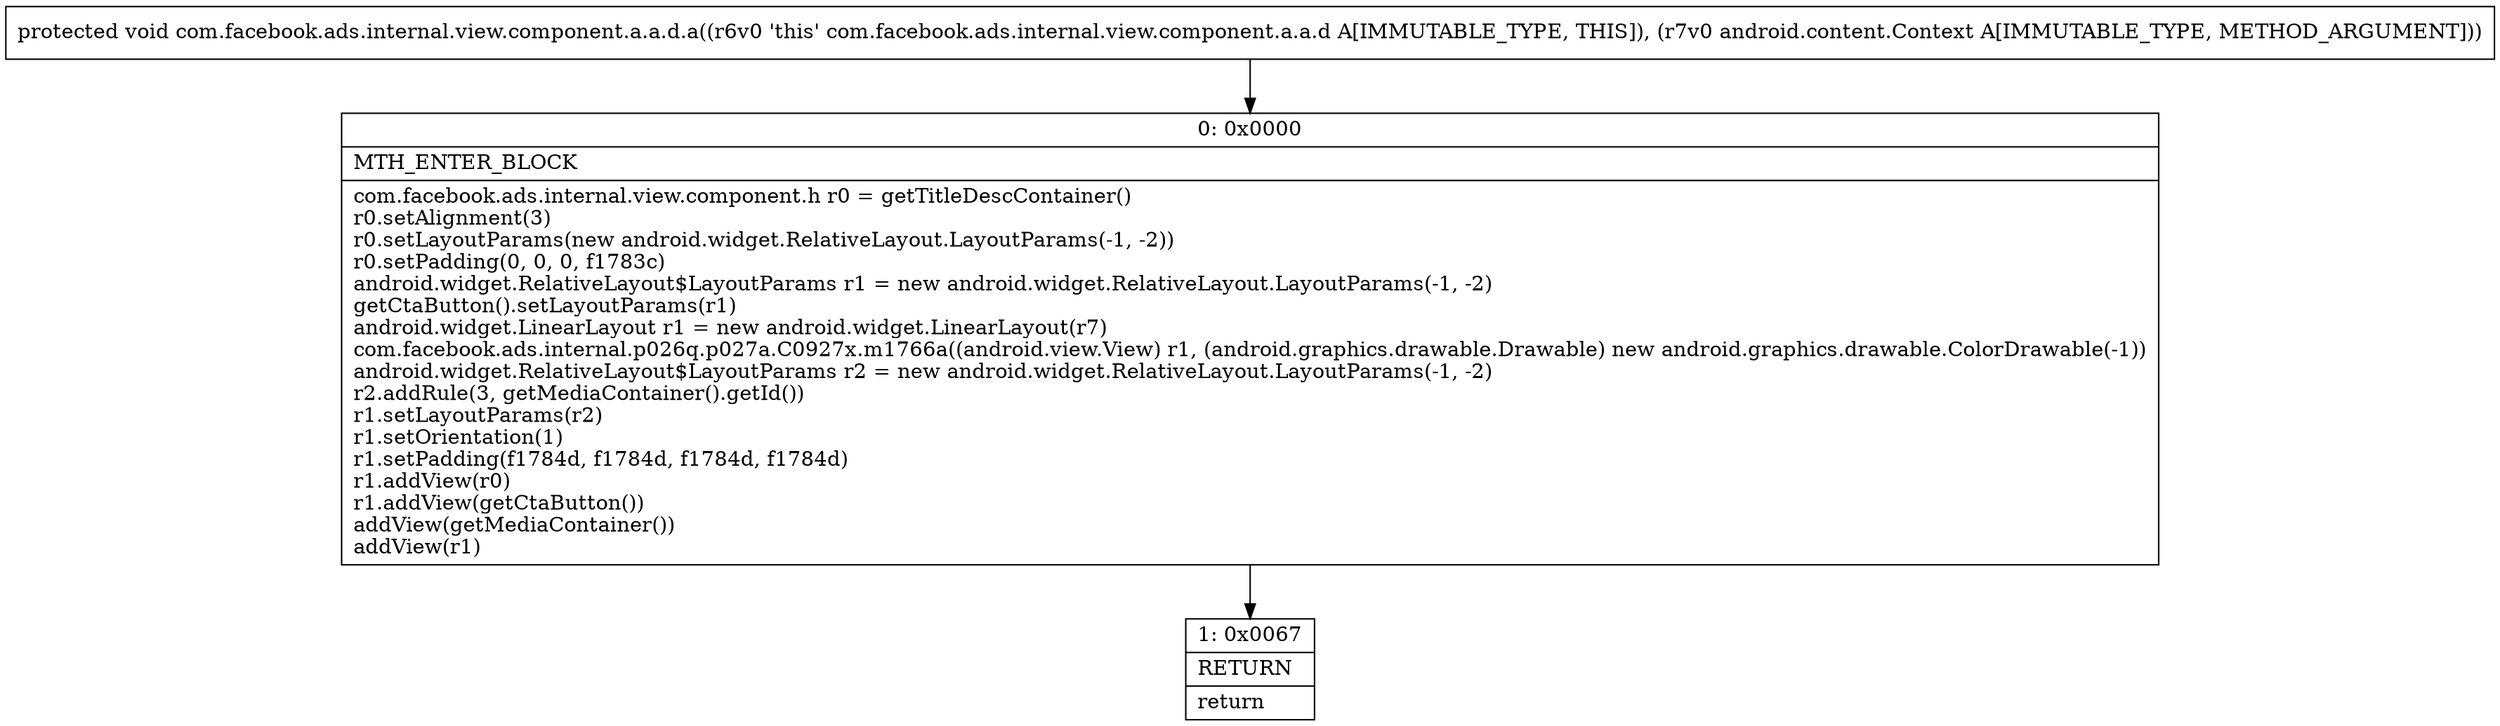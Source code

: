 digraph "CFG forcom.facebook.ads.internal.view.component.a.a.d.a(Landroid\/content\/Context;)V" {
Node_0 [shape=record,label="{0\:\ 0x0000|MTH_ENTER_BLOCK\l|com.facebook.ads.internal.view.component.h r0 = getTitleDescContainer()\lr0.setAlignment(3)\lr0.setLayoutParams(new android.widget.RelativeLayout.LayoutParams(\-1, \-2))\lr0.setPadding(0, 0, 0, f1783c)\landroid.widget.RelativeLayout$LayoutParams r1 = new android.widget.RelativeLayout.LayoutParams(\-1, \-2)\lgetCtaButton().setLayoutParams(r1)\landroid.widget.LinearLayout r1 = new android.widget.LinearLayout(r7)\lcom.facebook.ads.internal.p026q.p027a.C0927x.m1766a((android.view.View) r1, (android.graphics.drawable.Drawable) new android.graphics.drawable.ColorDrawable(\-1))\landroid.widget.RelativeLayout$LayoutParams r2 = new android.widget.RelativeLayout.LayoutParams(\-1, \-2)\lr2.addRule(3, getMediaContainer().getId())\lr1.setLayoutParams(r2)\lr1.setOrientation(1)\lr1.setPadding(f1784d, f1784d, f1784d, f1784d)\lr1.addView(r0)\lr1.addView(getCtaButton())\laddView(getMediaContainer())\laddView(r1)\l}"];
Node_1 [shape=record,label="{1\:\ 0x0067|RETURN\l|return\l}"];
MethodNode[shape=record,label="{protected void com.facebook.ads.internal.view.component.a.a.d.a((r6v0 'this' com.facebook.ads.internal.view.component.a.a.d A[IMMUTABLE_TYPE, THIS]), (r7v0 android.content.Context A[IMMUTABLE_TYPE, METHOD_ARGUMENT])) }"];
MethodNode -> Node_0;
Node_0 -> Node_1;
}

